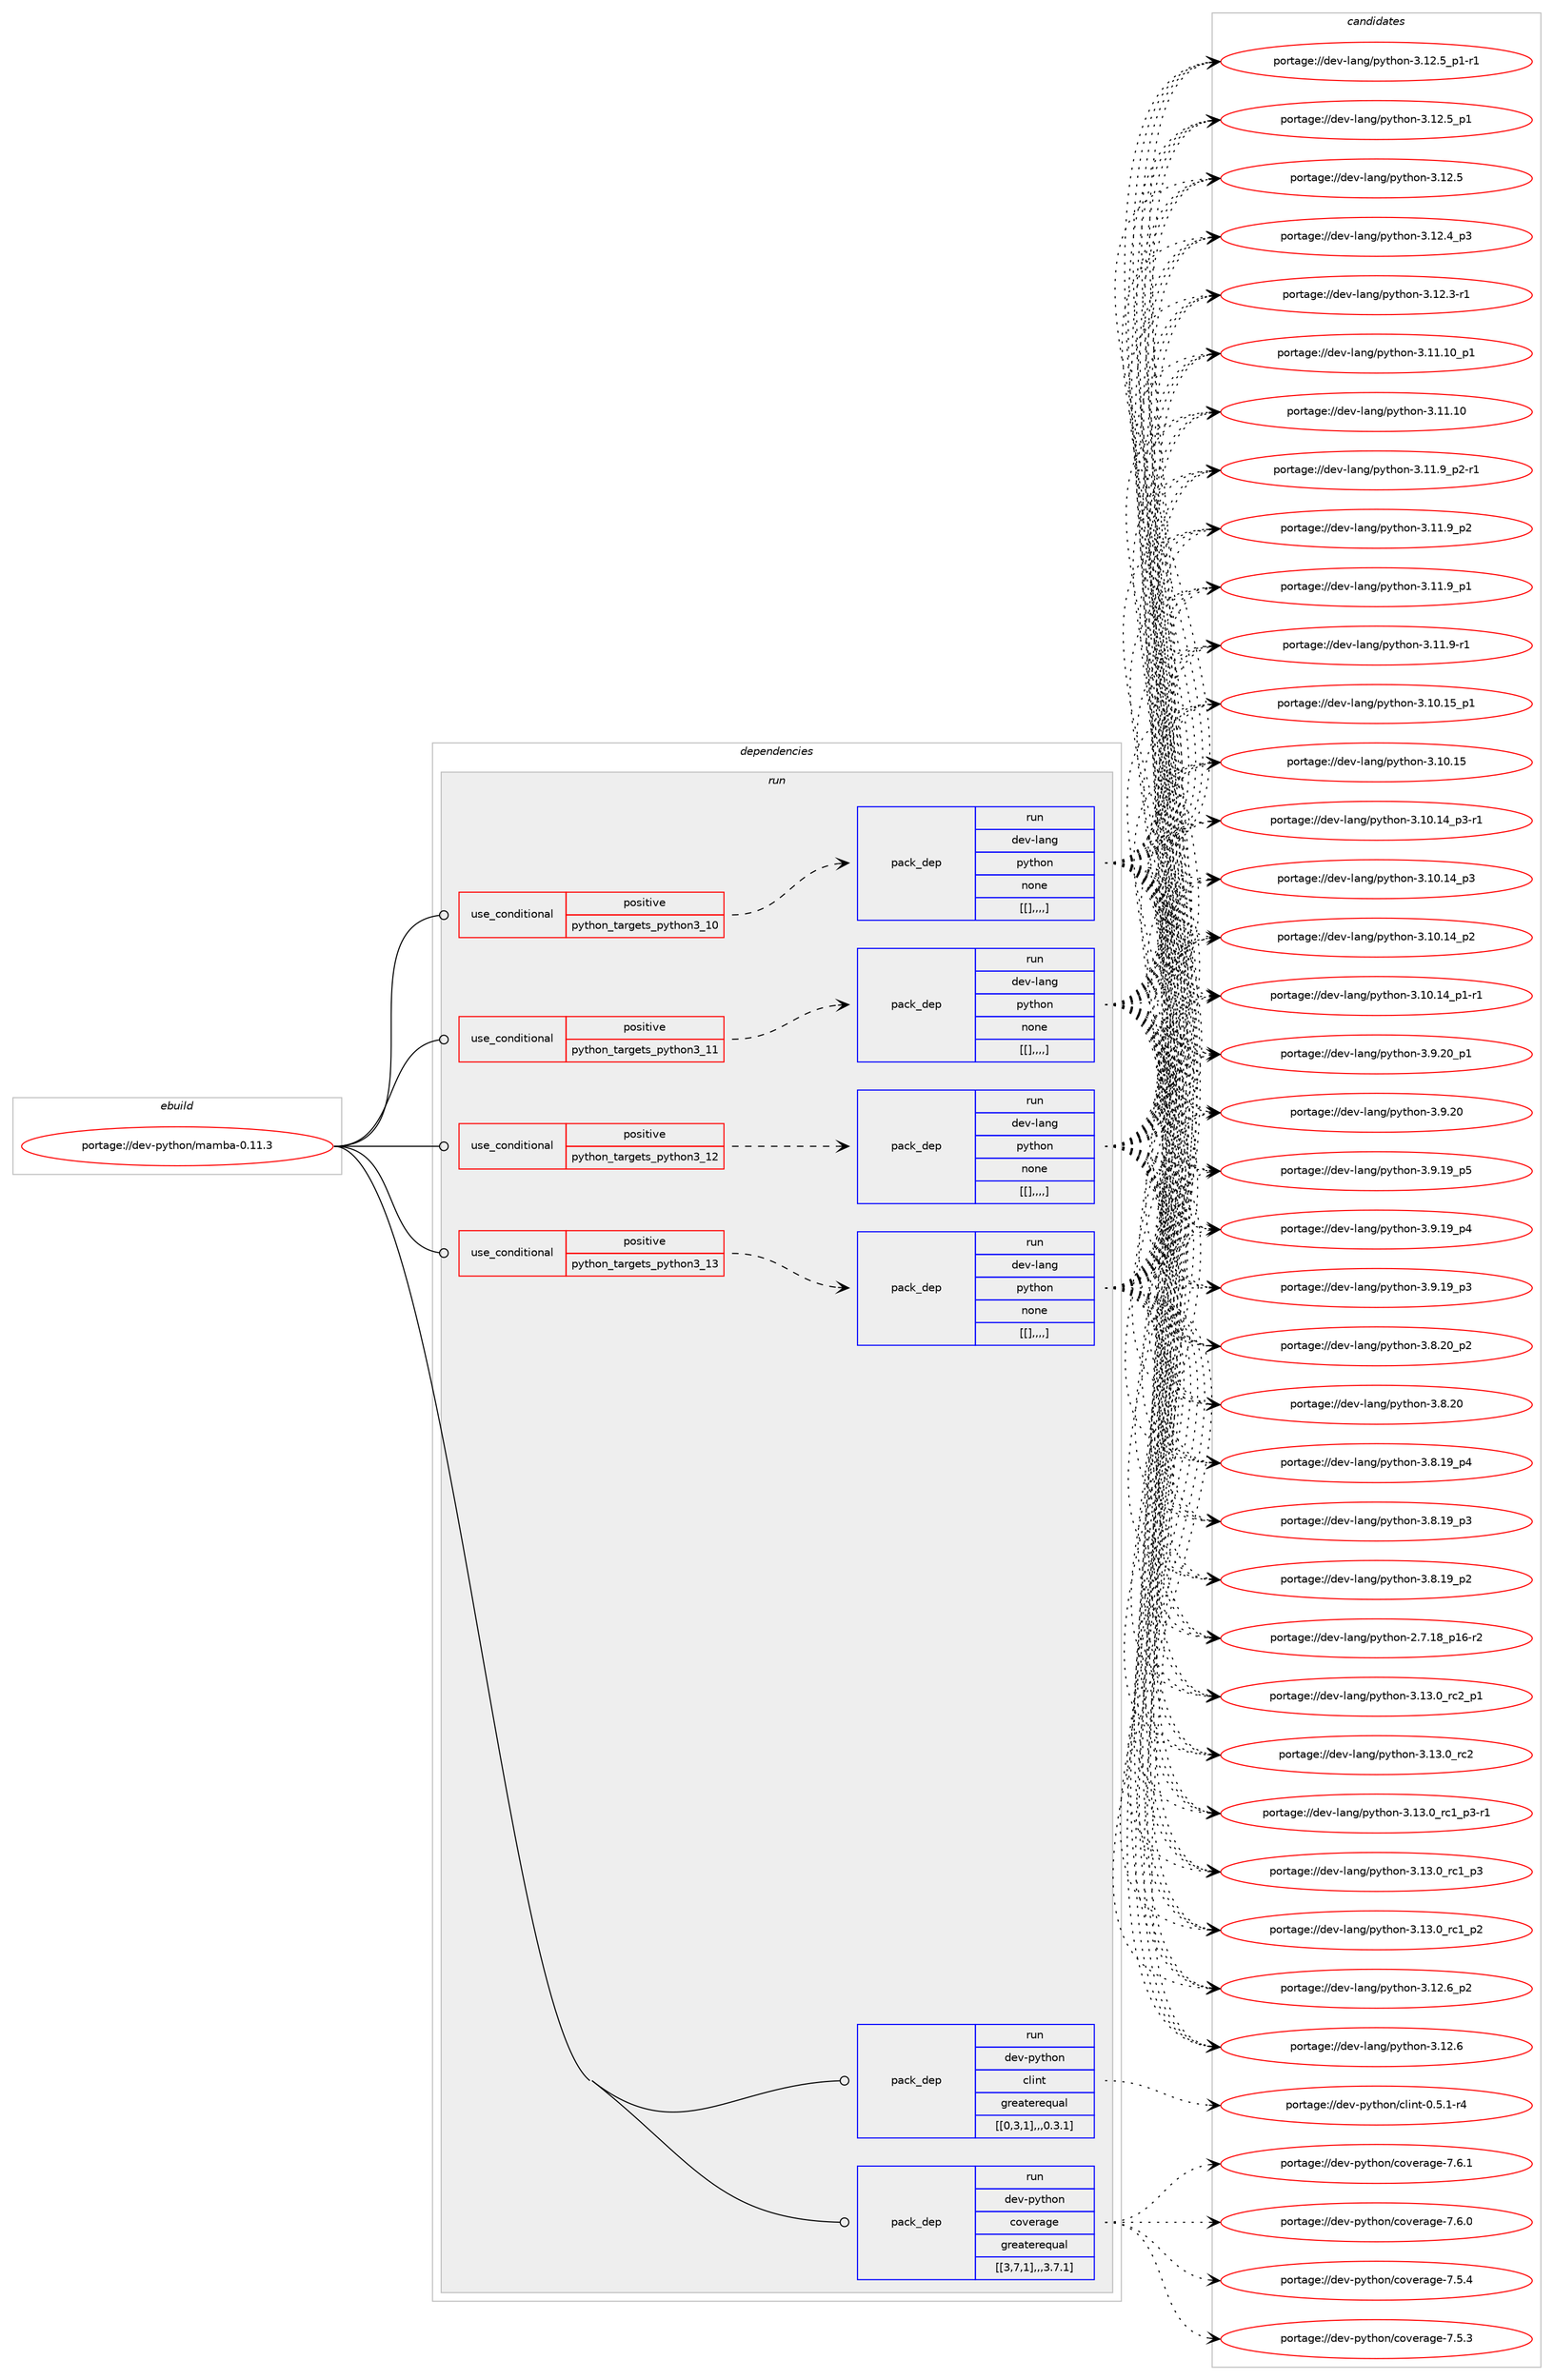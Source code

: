 digraph prolog {

# *************
# Graph options
# *************

newrank=true;
concentrate=true;
compound=true;
graph [rankdir=LR,fontname=Helvetica,fontsize=10,ranksep=1.5];#, ranksep=2.5, nodesep=0.2];
edge  [arrowhead=vee];
node  [fontname=Helvetica,fontsize=10];

# **********
# The ebuild
# **********

subgraph cluster_leftcol {
color=gray;
label=<<i>ebuild</i>>;
id [label="portage://dev-python/mamba-0.11.3", color=red, width=4, href="../dev-python/mamba-0.11.3.svg"];
}

# ****************
# The dependencies
# ****************

subgraph cluster_midcol {
color=gray;
label=<<i>dependencies</i>>;
subgraph cluster_compile {
fillcolor="#eeeeee";
style=filled;
label=<<i>compile</i>>;
}
subgraph cluster_compileandrun {
fillcolor="#eeeeee";
style=filled;
label=<<i>compile and run</i>>;
}
subgraph cluster_run {
fillcolor="#eeeeee";
style=filled;
label=<<i>run</i>>;
subgraph cond35757 {
dependency152499 [label=<<TABLE BORDER="0" CELLBORDER="1" CELLSPACING="0" CELLPADDING="4"><TR><TD ROWSPAN="3" CELLPADDING="10">use_conditional</TD></TR><TR><TD>positive</TD></TR><TR><TD>python_targets_python3_10</TD></TR></TABLE>>, shape=none, color=red];
subgraph pack115528 {
dependency152500 [label=<<TABLE BORDER="0" CELLBORDER="1" CELLSPACING="0" CELLPADDING="4" WIDTH="220"><TR><TD ROWSPAN="6" CELLPADDING="30">pack_dep</TD></TR><TR><TD WIDTH="110">run</TD></TR><TR><TD>dev-lang</TD></TR><TR><TD>python</TD></TR><TR><TD>none</TD></TR><TR><TD>[[],,,,]</TD></TR></TABLE>>, shape=none, color=blue];
}
dependency152499:e -> dependency152500:w [weight=20,style="dashed",arrowhead="vee"];
}
id:e -> dependency152499:w [weight=20,style="solid",arrowhead="odot"];
subgraph cond35758 {
dependency152501 [label=<<TABLE BORDER="0" CELLBORDER="1" CELLSPACING="0" CELLPADDING="4"><TR><TD ROWSPAN="3" CELLPADDING="10">use_conditional</TD></TR><TR><TD>positive</TD></TR><TR><TD>python_targets_python3_11</TD></TR></TABLE>>, shape=none, color=red];
subgraph pack115529 {
dependency152502 [label=<<TABLE BORDER="0" CELLBORDER="1" CELLSPACING="0" CELLPADDING="4" WIDTH="220"><TR><TD ROWSPAN="6" CELLPADDING="30">pack_dep</TD></TR><TR><TD WIDTH="110">run</TD></TR><TR><TD>dev-lang</TD></TR><TR><TD>python</TD></TR><TR><TD>none</TD></TR><TR><TD>[[],,,,]</TD></TR></TABLE>>, shape=none, color=blue];
}
dependency152501:e -> dependency152502:w [weight=20,style="dashed",arrowhead="vee"];
}
id:e -> dependency152501:w [weight=20,style="solid",arrowhead="odot"];
subgraph cond35759 {
dependency152503 [label=<<TABLE BORDER="0" CELLBORDER="1" CELLSPACING="0" CELLPADDING="4"><TR><TD ROWSPAN="3" CELLPADDING="10">use_conditional</TD></TR><TR><TD>positive</TD></TR><TR><TD>python_targets_python3_12</TD></TR></TABLE>>, shape=none, color=red];
subgraph pack115530 {
dependency152504 [label=<<TABLE BORDER="0" CELLBORDER="1" CELLSPACING="0" CELLPADDING="4" WIDTH="220"><TR><TD ROWSPAN="6" CELLPADDING="30">pack_dep</TD></TR><TR><TD WIDTH="110">run</TD></TR><TR><TD>dev-lang</TD></TR><TR><TD>python</TD></TR><TR><TD>none</TD></TR><TR><TD>[[],,,,]</TD></TR></TABLE>>, shape=none, color=blue];
}
dependency152503:e -> dependency152504:w [weight=20,style="dashed",arrowhead="vee"];
}
id:e -> dependency152503:w [weight=20,style="solid",arrowhead="odot"];
subgraph cond35760 {
dependency152505 [label=<<TABLE BORDER="0" CELLBORDER="1" CELLSPACING="0" CELLPADDING="4"><TR><TD ROWSPAN="3" CELLPADDING="10">use_conditional</TD></TR><TR><TD>positive</TD></TR><TR><TD>python_targets_python3_13</TD></TR></TABLE>>, shape=none, color=red];
subgraph pack115531 {
dependency152506 [label=<<TABLE BORDER="0" CELLBORDER="1" CELLSPACING="0" CELLPADDING="4" WIDTH="220"><TR><TD ROWSPAN="6" CELLPADDING="30">pack_dep</TD></TR><TR><TD WIDTH="110">run</TD></TR><TR><TD>dev-lang</TD></TR><TR><TD>python</TD></TR><TR><TD>none</TD></TR><TR><TD>[[],,,,]</TD></TR></TABLE>>, shape=none, color=blue];
}
dependency152505:e -> dependency152506:w [weight=20,style="dashed",arrowhead="vee"];
}
id:e -> dependency152505:w [weight=20,style="solid",arrowhead="odot"];
subgraph pack115532 {
dependency152507 [label=<<TABLE BORDER="0" CELLBORDER="1" CELLSPACING="0" CELLPADDING="4" WIDTH="220"><TR><TD ROWSPAN="6" CELLPADDING="30">pack_dep</TD></TR><TR><TD WIDTH="110">run</TD></TR><TR><TD>dev-python</TD></TR><TR><TD>clint</TD></TR><TR><TD>greaterequal</TD></TR><TR><TD>[[0,3,1],,,0.3.1]</TD></TR></TABLE>>, shape=none, color=blue];
}
id:e -> dependency152507:w [weight=20,style="solid",arrowhead="odot"];
subgraph pack115533 {
dependency152508 [label=<<TABLE BORDER="0" CELLBORDER="1" CELLSPACING="0" CELLPADDING="4" WIDTH="220"><TR><TD ROWSPAN="6" CELLPADDING="30">pack_dep</TD></TR><TR><TD WIDTH="110">run</TD></TR><TR><TD>dev-python</TD></TR><TR><TD>coverage</TD></TR><TR><TD>greaterequal</TD></TR><TR><TD>[[3,7,1],,,3.7.1]</TD></TR></TABLE>>, shape=none, color=blue];
}
id:e -> dependency152508:w [weight=20,style="solid",arrowhead="odot"];
}
}

# **************
# The candidates
# **************

subgraph cluster_choices {
rank=same;
color=gray;
label=<<i>candidates</i>>;

subgraph choice115528 {
color=black;
nodesep=1;
choice100101118451089711010347112121116104111110455146495146489511499509511249 [label="portage://dev-lang/python-3.13.0_rc2_p1", color=red, width=4,href="../dev-lang/python-3.13.0_rc2_p1.svg"];
choice10010111845108971101034711212111610411111045514649514648951149950 [label="portage://dev-lang/python-3.13.0_rc2", color=red, width=4,href="../dev-lang/python-3.13.0_rc2.svg"];
choice1001011184510897110103471121211161041111104551464951464895114994995112514511449 [label="portage://dev-lang/python-3.13.0_rc1_p3-r1", color=red, width=4,href="../dev-lang/python-3.13.0_rc1_p3-r1.svg"];
choice100101118451089711010347112121116104111110455146495146489511499499511251 [label="portage://dev-lang/python-3.13.0_rc1_p3", color=red, width=4,href="../dev-lang/python-3.13.0_rc1_p3.svg"];
choice100101118451089711010347112121116104111110455146495146489511499499511250 [label="portage://dev-lang/python-3.13.0_rc1_p2", color=red, width=4,href="../dev-lang/python-3.13.0_rc1_p2.svg"];
choice100101118451089711010347112121116104111110455146495046549511250 [label="portage://dev-lang/python-3.12.6_p2", color=red, width=4,href="../dev-lang/python-3.12.6_p2.svg"];
choice10010111845108971101034711212111610411111045514649504654 [label="portage://dev-lang/python-3.12.6", color=red, width=4,href="../dev-lang/python-3.12.6.svg"];
choice1001011184510897110103471121211161041111104551464950465395112494511449 [label="portage://dev-lang/python-3.12.5_p1-r1", color=red, width=4,href="../dev-lang/python-3.12.5_p1-r1.svg"];
choice100101118451089711010347112121116104111110455146495046539511249 [label="portage://dev-lang/python-3.12.5_p1", color=red, width=4,href="../dev-lang/python-3.12.5_p1.svg"];
choice10010111845108971101034711212111610411111045514649504653 [label="portage://dev-lang/python-3.12.5", color=red, width=4,href="../dev-lang/python-3.12.5.svg"];
choice100101118451089711010347112121116104111110455146495046529511251 [label="portage://dev-lang/python-3.12.4_p3", color=red, width=4,href="../dev-lang/python-3.12.4_p3.svg"];
choice100101118451089711010347112121116104111110455146495046514511449 [label="portage://dev-lang/python-3.12.3-r1", color=red, width=4,href="../dev-lang/python-3.12.3-r1.svg"];
choice10010111845108971101034711212111610411111045514649494649489511249 [label="portage://dev-lang/python-3.11.10_p1", color=red, width=4,href="../dev-lang/python-3.11.10_p1.svg"];
choice1001011184510897110103471121211161041111104551464949464948 [label="portage://dev-lang/python-3.11.10", color=red, width=4,href="../dev-lang/python-3.11.10.svg"];
choice1001011184510897110103471121211161041111104551464949465795112504511449 [label="portage://dev-lang/python-3.11.9_p2-r1", color=red, width=4,href="../dev-lang/python-3.11.9_p2-r1.svg"];
choice100101118451089711010347112121116104111110455146494946579511250 [label="portage://dev-lang/python-3.11.9_p2", color=red, width=4,href="../dev-lang/python-3.11.9_p2.svg"];
choice100101118451089711010347112121116104111110455146494946579511249 [label="portage://dev-lang/python-3.11.9_p1", color=red, width=4,href="../dev-lang/python-3.11.9_p1.svg"];
choice100101118451089711010347112121116104111110455146494946574511449 [label="portage://dev-lang/python-3.11.9-r1", color=red, width=4,href="../dev-lang/python-3.11.9-r1.svg"];
choice10010111845108971101034711212111610411111045514649484649539511249 [label="portage://dev-lang/python-3.10.15_p1", color=red, width=4,href="../dev-lang/python-3.10.15_p1.svg"];
choice1001011184510897110103471121211161041111104551464948464953 [label="portage://dev-lang/python-3.10.15", color=red, width=4,href="../dev-lang/python-3.10.15.svg"];
choice100101118451089711010347112121116104111110455146494846495295112514511449 [label="portage://dev-lang/python-3.10.14_p3-r1", color=red, width=4,href="../dev-lang/python-3.10.14_p3-r1.svg"];
choice10010111845108971101034711212111610411111045514649484649529511251 [label="portage://dev-lang/python-3.10.14_p3", color=red, width=4,href="../dev-lang/python-3.10.14_p3.svg"];
choice10010111845108971101034711212111610411111045514649484649529511250 [label="portage://dev-lang/python-3.10.14_p2", color=red, width=4,href="../dev-lang/python-3.10.14_p2.svg"];
choice100101118451089711010347112121116104111110455146494846495295112494511449 [label="portage://dev-lang/python-3.10.14_p1-r1", color=red, width=4,href="../dev-lang/python-3.10.14_p1-r1.svg"];
choice100101118451089711010347112121116104111110455146574650489511249 [label="portage://dev-lang/python-3.9.20_p1", color=red, width=4,href="../dev-lang/python-3.9.20_p1.svg"];
choice10010111845108971101034711212111610411111045514657465048 [label="portage://dev-lang/python-3.9.20", color=red, width=4,href="../dev-lang/python-3.9.20.svg"];
choice100101118451089711010347112121116104111110455146574649579511253 [label="portage://dev-lang/python-3.9.19_p5", color=red, width=4,href="../dev-lang/python-3.9.19_p5.svg"];
choice100101118451089711010347112121116104111110455146574649579511252 [label="portage://dev-lang/python-3.9.19_p4", color=red, width=4,href="../dev-lang/python-3.9.19_p4.svg"];
choice100101118451089711010347112121116104111110455146574649579511251 [label="portage://dev-lang/python-3.9.19_p3", color=red, width=4,href="../dev-lang/python-3.9.19_p3.svg"];
choice100101118451089711010347112121116104111110455146564650489511250 [label="portage://dev-lang/python-3.8.20_p2", color=red, width=4,href="../dev-lang/python-3.8.20_p2.svg"];
choice10010111845108971101034711212111610411111045514656465048 [label="portage://dev-lang/python-3.8.20", color=red, width=4,href="../dev-lang/python-3.8.20.svg"];
choice100101118451089711010347112121116104111110455146564649579511252 [label="portage://dev-lang/python-3.8.19_p4", color=red, width=4,href="../dev-lang/python-3.8.19_p4.svg"];
choice100101118451089711010347112121116104111110455146564649579511251 [label="portage://dev-lang/python-3.8.19_p3", color=red, width=4,href="../dev-lang/python-3.8.19_p3.svg"];
choice100101118451089711010347112121116104111110455146564649579511250 [label="portage://dev-lang/python-3.8.19_p2", color=red, width=4,href="../dev-lang/python-3.8.19_p2.svg"];
choice100101118451089711010347112121116104111110455046554649569511249544511450 [label="portage://dev-lang/python-2.7.18_p16-r2", color=red, width=4,href="../dev-lang/python-2.7.18_p16-r2.svg"];
dependency152500:e -> choice100101118451089711010347112121116104111110455146495146489511499509511249:w [style=dotted,weight="100"];
dependency152500:e -> choice10010111845108971101034711212111610411111045514649514648951149950:w [style=dotted,weight="100"];
dependency152500:e -> choice1001011184510897110103471121211161041111104551464951464895114994995112514511449:w [style=dotted,weight="100"];
dependency152500:e -> choice100101118451089711010347112121116104111110455146495146489511499499511251:w [style=dotted,weight="100"];
dependency152500:e -> choice100101118451089711010347112121116104111110455146495146489511499499511250:w [style=dotted,weight="100"];
dependency152500:e -> choice100101118451089711010347112121116104111110455146495046549511250:w [style=dotted,weight="100"];
dependency152500:e -> choice10010111845108971101034711212111610411111045514649504654:w [style=dotted,weight="100"];
dependency152500:e -> choice1001011184510897110103471121211161041111104551464950465395112494511449:w [style=dotted,weight="100"];
dependency152500:e -> choice100101118451089711010347112121116104111110455146495046539511249:w [style=dotted,weight="100"];
dependency152500:e -> choice10010111845108971101034711212111610411111045514649504653:w [style=dotted,weight="100"];
dependency152500:e -> choice100101118451089711010347112121116104111110455146495046529511251:w [style=dotted,weight="100"];
dependency152500:e -> choice100101118451089711010347112121116104111110455146495046514511449:w [style=dotted,weight="100"];
dependency152500:e -> choice10010111845108971101034711212111610411111045514649494649489511249:w [style=dotted,weight="100"];
dependency152500:e -> choice1001011184510897110103471121211161041111104551464949464948:w [style=dotted,weight="100"];
dependency152500:e -> choice1001011184510897110103471121211161041111104551464949465795112504511449:w [style=dotted,weight="100"];
dependency152500:e -> choice100101118451089711010347112121116104111110455146494946579511250:w [style=dotted,weight="100"];
dependency152500:e -> choice100101118451089711010347112121116104111110455146494946579511249:w [style=dotted,weight="100"];
dependency152500:e -> choice100101118451089711010347112121116104111110455146494946574511449:w [style=dotted,weight="100"];
dependency152500:e -> choice10010111845108971101034711212111610411111045514649484649539511249:w [style=dotted,weight="100"];
dependency152500:e -> choice1001011184510897110103471121211161041111104551464948464953:w [style=dotted,weight="100"];
dependency152500:e -> choice100101118451089711010347112121116104111110455146494846495295112514511449:w [style=dotted,weight="100"];
dependency152500:e -> choice10010111845108971101034711212111610411111045514649484649529511251:w [style=dotted,weight="100"];
dependency152500:e -> choice10010111845108971101034711212111610411111045514649484649529511250:w [style=dotted,weight="100"];
dependency152500:e -> choice100101118451089711010347112121116104111110455146494846495295112494511449:w [style=dotted,weight="100"];
dependency152500:e -> choice100101118451089711010347112121116104111110455146574650489511249:w [style=dotted,weight="100"];
dependency152500:e -> choice10010111845108971101034711212111610411111045514657465048:w [style=dotted,weight="100"];
dependency152500:e -> choice100101118451089711010347112121116104111110455146574649579511253:w [style=dotted,weight="100"];
dependency152500:e -> choice100101118451089711010347112121116104111110455146574649579511252:w [style=dotted,weight="100"];
dependency152500:e -> choice100101118451089711010347112121116104111110455146574649579511251:w [style=dotted,weight="100"];
dependency152500:e -> choice100101118451089711010347112121116104111110455146564650489511250:w [style=dotted,weight="100"];
dependency152500:e -> choice10010111845108971101034711212111610411111045514656465048:w [style=dotted,weight="100"];
dependency152500:e -> choice100101118451089711010347112121116104111110455146564649579511252:w [style=dotted,weight="100"];
dependency152500:e -> choice100101118451089711010347112121116104111110455146564649579511251:w [style=dotted,weight="100"];
dependency152500:e -> choice100101118451089711010347112121116104111110455146564649579511250:w [style=dotted,weight="100"];
dependency152500:e -> choice100101118451089711010347112121116104111110455046554649569511249544511450:w [style=dotted,weight="100"];
}
subgraph choice115529 {
color=black;
nodesep=1;
choice100101118451089711010347112121116104111110455146495146489511499509511249 [label="portage://dev-lang/python-3.13.0_rc2_p1", color=red, width=4,href="../dev-lang/python-3.13.0_rc2_p1.svg"];
choice10010111845108971101034711212111610411111045514649514648951149950 [label="portage://dev-lang/python-3.13.0_rc2", color=red, width=4,href="../dev-lang/python-3.13.0_rc2.svg"];
choice1001011184510897110103471121211161041111104551464951464895114994995112514511449 [label="portage://dev-lang/python-3.13.0_rc1_p3-r1", color=red, width=4,href="../dev-lang/python-3.13.0_rc1_p3-r1.svg"];
choice100101118451089711010347112121116104111110455146495146489511499499511251 [label="portage://dev-lang/python-3.13.0_rc1_p3", color=red, width=4,href="../dev-lang/python-3.13.0_rc1_p3.svg"];
choice100101118451089711010347112121116104111110455146495146489511499499511250 [label="portage://dev-lang/python-3.13.0_rc1_p2", color=red, width=4,href="../dev-lang/python-3.13.0_rc1_p2.svg"];
choice100101118451089711010347112121116104111110455146495046549511250 [label="portage://dev-lang/python-3.12.6_p2", color=red, width=4,href="../dev-lang/python-3.12.6_p2.svg"];
choice10010111845108971101034711212111610411111045514649504654 [label="portage://dev-lang/python-3.12.6", color=red, width=4,href="../dev-lang/python-3.12.6.svg"];
choice1001011184510897110103471121211161041111104551464950465395112494511449 [label="portage://dev-lang/python-3.12.5_p1-r1", color=red, width=4,href="../dev-lang/python-3.12.5_p1-r1.svg"];
choice100101118451089711010347112121116104111110455146495046539511249 [label="portage://dev-lang/python-3.12.5_p1", color=red, width=4,href="../dev-lang/python-3.12.5_p1.svg"];
choice10010111845108971101034711212111610411111045514649504653 [label="portage://dev-lang/python-3.12.5", color=red, width=4,href="../dev-lang/python-3.12.5.svg"];
choice100101118451089711010347112121116104111110455146495046529511251 [label="portage://dev-lang/python-3.12.4_p3", color=red, width=4,href="../dev-lang/python-3.12.4_p3.svg"];
choice100101118451089711010347112121116104111110455146495046514511449 [label="portage://dev-lang/python-3.12.3-r1", color=red, width=4,href="../dev-lang/python-3.12.3-r1.svg"];
choice10010111845108971101034711212111610411111045514649494649489511249 [label="portage://dev-lang/python-3.11.10_p1", color=red, width=4,href="../dev-lang/python-3.11.10_p1.svg"];
choice1001011184510897110103471121211161041111104551464949464948 [label="portage://dev-lang/python-3.11.10", color=red, width=4,href="../dev-lang/python-3.11.10.svg"];
choice1001011184510897110103471121211161041111104551464949465795112504511449 [label="portage://dev-lang/python-3.11.9_p2-r1", color=red, width=4,href="../dev-lang/python-3.11.9_p2-r1.svg"];
choice100101118451089711010347112121116104111110455146494946579511250 [label="portage://dev-lang/python-3.11.9_p2", color=red, width=4,href="../dev-lang/python-3.11.9_p2.svg"];
choice100101118451089711010347112121116104111110455146494946579511249 [label="portage://dev-lang/python-3.11.9_p1", color=red, width=4,href="../dev-lang/python-3.11.9_p1.svg"];
choice100101118451089711010347112121116104111110455146494946574511449 [label="portage://dev-lang/python-3.11.9-r1", color=red, width=4,href="../dev-lang/python-3.11.9-r1.svg"];
choice10010111845108971101034711212111610411111045514649484649539511249 [label="portage://dev-lang/python-3.10.15_p1", color=red, width=4,href="../dev-lang/python-3.10.15_p1.svg"];
choice1001011184510897110103471121211161041111104551464948464953 [label="portage://dev-lang/python-3.10.15", color=red, width=4,href="../dev-lang/python-3.10.15.svg"];
choice100101118451089711010347112121116104111110455146494846495295112514511449 [label="portage://dev-lang/python-3.10.14_p3-r1", color=red, width=4,href="../dev-lang/python-3.10.14_p3-r1.svg"];
choice10010111845108971101034711212111610411111045514649484649529511251 [label="portage://dev-lang/python-3.10.14_p3", color=red, width=4,href="../dev-lang/python-3.10.14_p3.svg"];
choice10010111845108971101034711212111610411111045514649484649529511250 [label="portage://dev-lang/python-3.10.14_p2", color=red, width=4,href="../dev-lang/python-3.10.14_p2.svg"];
choice100101118451089711010347112121116104111110455146494846495295112494511449 [label="portage://dev-lang/python-3.10.14_p1-r1", color=red, width=4,href="../dev-lang/python-3.10.14_p1-r1.svg"];
choice100101118451089711010347112121116104111110455146574650489511249 [label="portage://dev-lang/python-3.9.20_p1", color=red, width=4,href="../dev-lang/python-3.9.20_p1.svg"];
choice10010111845108971101034711212111610411111045514657465048 [label="portage://dev-lang/python-3.9.20", color=red, width=4,href="../dev-lang/python-3.9.20.svg"];
choice100101118451089711010347112121116104111110455146574649579511253 [label="portage://dev-lang/python-3.9.19_p5", color=red, width=4,href="../dev-lang/python-3.9.19_p5.svg"];
choice100101118451089711010347112121116104111110455146574649579511252 [label="portage://dev-lang/python-3.9.19_p4", color=red, width=4,href="../dev-lang/python-3.9.19_p4.svg"];
choice100101118451089711010347112121116104111110455146574649579511251 [label="portage://dev-lang/python-3.9.19_p3", color=red, width=4,href="../dev-lang/python-3.9.19_p3.svg"];
choice100101118451089711010347112121116104111110455146564650489511250 [label="portage://dev-lang/python-3.8.20_p2", color=red, width=4,href="../dev-lang/python-3.8.20_p2.svg"];
choice10010111845108971101034711212111610411111045514656465048 [label="portage://dev-lang/python-3.8.20", color=red, width=4,href="../dev-lang/python-3.8.20.svg"];
choice100101118451089711010347112121116104111110455146564649579511252 [label="portage://dev-lang/python-3.8.19_p4", color=red, width=4,href="../dev-lang/python-3.8.19_p4.svg"];
choice100101118451089711010347112121116104111110455146564649579511251 [label="portage://dev-lang/python-3.8.19_p3", color=red, width=4,href="../dev-lang/python-3.8.19_p3.svg"];
choice100101118451089711010347112121116104111110455146564649579511250 [label="portage://dev-lang/python-3.8.19_p2", color=red, width=4,href="../dev-lang/python-3.8.19_p2.svg"];
choice100101118451089711010347112121116104111110455046554649569511249544511450 [label="portage://dev-lang/python-2.7.18_p16-r2", color=red, width=4,href="../dev-lang/python-2.7.18_p16-r2.svg"];
dependency152502:e -> choice100101118451089711010347112121116104111110455146495146489511499509511249:w [style=dotted,weight="100"];
dependency152502:e -> choice10010111845108971101034711212111610411111045514649514648951149950:w [style=dotted,weight="100"];
dependency152502:e -> choice1001011184510897110103471121211161041111104551464951464895114994995112514511449:w [style=dotted,weight="100"];
dependency152502:e -> choice100101118451089711010347112121116104111110455146495146489511499499511251:w [style=dotted,weight="100"];
dependency152502:e -> choice100101118451089711010347112121116104111110455146495146489511499499511250:w [style=dotted,weight="100"];
dependency152502:e -> choice100101118451089711010347112121116104111110455146495046549511250:w [style=dotted,weight="100"];
dependency152502:e -> choice10010111845108971101034711212111610411111045514649504654:w [style=dotted,weight="100"];
dependency152502:e -> choice1001011184510897110103471121211161041111104551464950465395112494511449:w [style=dotted,weight="100"];
dependency152502:e -> choice100101118451089711010347112121116104111110455146495046539511249:w [style=dotted,weight="100"];
dependency152502:e -> choice10010111845108971101034711212111610411111045514649504653:w [style=dotted,weight="100"];
dependency152502:e -> choice100101118451089711010347112121116104111110455146495046529511251:w [style=dotted,weight="100"];
dependency152502:e -> choice100101118451089711010347112121116104111110455146495046514511449:w [style=dotted,weight="100"];
dependency152502:e -> choice10010111845108971101034711212111610411111045514649494649489511249:w [style=dotted,weight="100"];
dependency152502:e -> choice1001011184510897110103471121211161041111104551464949464948:w [style=dotted,weight="100"];
dependency152502:e -> choice1001011184510897110103471121211161041111104551464949465795112504511449:w [style=dotted,weight="100"];
dependency152502:e -> choice100101118451089711010347112121116104111110455146494946579511250:w [style=dotted,weight="100"];
dependency152502:e -> choice100101118451089711010347112121116104111110455146494946579511249:w [style=dotted,weight="100"];
dependency152502:e -> choice100101118451089711010347112121116104111110455146494946574511449:w [style=dotted,weight="100"];
dependency152502:e -> choice10010111845108971101034711212111610411111045514649484649539511249:w [style=dotted,weight="100"];
dependency152502:e -> choice1001011184510897110103471121211161041111104551464948464953:w [style=dotted,weight="100"];
dependency152502:e -> choice100101118451089711010347112121116104111110455146494846495295112514511449:w [style=dotted,weight="100"];
dependency152502:e -> choice10010111845108971101034711212111610411111045514649484649529511251:w [style=dotted,weight="100"];
dependency152502:e -> choice10010111845108971101034711212111610411111045514649484649529511250:w [style=dotted,weight="100"];
dependency152502:e -> choice100101118451089711010347112121116104111110455146494846495295112494511449:w [style=dotted,weight="100"];
dependency152502:e -> choice100101118451089711010347112121116104111110455146574650489511249:w [style=dotted,weight="100"];
dependency152502:e -> choice10010111845108971101034711212111610411111045514657465048:w [style=dotted,weight="100"];
dependency152502:e -> choice100101118451089711010347112121116104111110455146574649579511253:w [style=dotted,weight="100"];
dependency152502:e -> choice100101118451089711010347112121116104111110455146574649579511252:w [style=dotted,weight="100"];
dependency152502:e -> choice100101118451089711010347112121116104111110455146574649579511251:w [style=dotted,weight="100"];
dependency152502:e -> choice100101118451089711010347112121116104111110455146564650489511250:w [style=dotted,weight="100"];
dependency152502:e -> choice10010111845108971101034711212111610411111045514656465048:w [style=dotted,weight="100"];
dependency152502:e -> choice100101118451089711010347112121116104111110455146564649579511252:w [style=dotted,weight="100"];
dependency152502:e -> choice100101118451089711010347112121116104111110455146564649579511251:w [style=dotted,weight="100"];
dependency152502:e -> choice100101118451089711010347112121116104111110455146564649579511250:w [style=dotted,weight="100"];
dependency152502:e -> choice100101118451089711010347112121116104111110455046554649569511249544511450:w [style=dotted,weight="100"];
}
subgraph choice115530 {
color=black;
nodesep=1;
choice100101118451089711010347112121116104111110455146495146489511499509511249 [label="portage://dev-lang/python-3.13.0_rc2_p1", color=red, width=4,href="../dev-lang/python-3.13.0_rc2_p1.svg"];
choice10010111845108971101034711212111610411111045514649514648951149950 [label="portage://dev-lang/python-3.13.0_rc2", color=red, width=4,href="../dev-lang/python-3.13.0_rc2.svg"];
choice1001011184510897110103471121211161041111104551464951464895114994995112514511449 [label="portage://dev-lang/python-3.13.0_rc1_p3-r1", color=red, width=4,href="../dev-lang/python-3.13.0_rc1_p3-r1.svg"];
choice100101118451089711010347112121116104111110455146495146489511499499511251 [label="portage://dev-lang/python-3.13.0_rc1_p3", color=red, width=4,href="../dev-lang/python-3.13.0_rc1_p3.svg"];
choice100101118451089711010347112121116104111110455146495146489511499499511250 [label="portage://dev-lang/python-3.13.0_rc1_p2", color=red, width=4,href="../dev-lang/python-3.13.0_rc1_p2.svg"];
choice100101118451089711010347112121116104111110455146495046549511250 [label="portage://dev-lang/python-3.12.6_p2", color=red, width=4,href="../dev-lang/python-3.12.6_p2.svg"];
choice10010111845108971101034711212111610411111045514649504654 [label="portage://dev-lang/python-3.12.6", color=red, width=4,href="../dev-lang/python-3.12.6.svg"];
choice1001011184510897110103471121211161041111104551464950465395112494511449 [label="portage://dev-lang/python-3.12.5_p1-r1", color=red, width=4,href="../dev-lang/python-3.12.5_p1-r1.svg"];
choice100101118451089711010347112121116104111110455146495046539511249 [label="portage://dev-lang/python-3.12.5_p1", color=red, width=4,href="../dev-lang/python-3.12.5_p1.svg"];
choice10010111845108971101034711212111610411111045514649504653 [label="portage://dev-lang/python-3.12.5", color=red, width=4,href="../dev-lang/python-3.12.5.svg"];
choice100101118451089711010347112121116104111110455146495046529511251 [label="portage://dev-lang/python-3.12.4_p3", color=red, width=4,href="../dev-lang/python-3.12.4_p3.svg"];
choice100101118451089711010347112121116104111110455146495046514511449 [label="portage://dev-lang/python-3.12.3-r1", color=red, width=4,href="../dev-lang/python-3.12.3-r1.svg"];
choice10010111845108971101034711212111610411111045514649494649489511249 [label="portage://dev-lang/python-3.11.10_p1", color=red, width=4,href="../dev-lang/python-3.11.10_p1.svg"];
choice1001011184510897110103471121211161041111104551464949464948 [label="portage://dev-lang/python-3.11.10", color=red, width=4,href="../dev-lang/python-3.11.10.svg"];
choice1001011184510897110103471121211161041111104551464949465795112504511449 [label="portage://dev-lang/python-3.11.9_p2-r1", color=red, width=4,href="../dev-lang/python-3.11.9_p2-r1.svg"];
choice100101118451089711010347112121116104111110455146494946579511250 [label="portage://dev-lang/python-3.11.9_p2", color=red, width=4,href="../dev-lang/python-3.11.9_p2.svg"];
choice100101118451089711010347112121116104111110455146494946579511249 [label="portage://dev-lang/python-3.11.9_p1", color=red, width=4,href="../dev-lang/python-3.11.9_p1.svg"];
choice100101118451089711010347112121116104111110455146494946574511449 [label="portage://dev-lang/python-3.11.9-r1", color=red, width=4,href="../dev-lang/python-3.11.9-r1.svg"];
choice10010111845108971101034711212111610411111045514649484649539511249 [label="portage://dev-lang/python-3.10.15_p1", color=red, width=4,href="../dev-lang/python-3.10.15_p1.svg"];
choice1001011184510897110103471121211161041111104551464948464953 [label="portage://dev-lang/python-3.10.15", color=red, width=4,href="../dev-lang/python-3.10.15.svg"];
choice100101118451089711010347112121116104111110455146494846495295112514511449 [label="portage://dev-lang/python-3.10.14_p3-r1", color=red, width=4,href="../dev-lang/python-3.10.14_p3-r1.svg"];
choice10010111845108971101034711212111610411111045514649484649529511251 [label="portage://dev-lang/python-3.10.14_p3", color=red, width=4,href="../dev-lang/python-3.10.14_p3.svg"];
choice10010111845108971101034711212111610411111045514649484649529511250 [label="portage://dev-lang/python-3.10.14_p2", color=red, width=4,href="../dev-lang/python-3.10.14_p2.svg"];
choice100101118451089711010347112121116104111110455146494846495295112494511449 [label="portage://dev-lang/python-3.10.14_p1-r1", color=red, width=4,href="../dev-lang/python-3.10.14_p1-r1.svg"];
choice100101118451089711010347112121116104111110455146574650489511249 [label="portage://dev-lang/python-3.9.20_p1", color=red, width=4,href="../dev-lang/python-3.9.20_p1.svg"];
choice10010111845108971101034711212111610411111045514657465048 [label="portage://dev-lang/python-3.9.20", color=red, width=4,href="../dev-lang/python-3.9.20.svg"];
choice100101118451089711010347112121116104111110455146574649579511253 [label="portage://dev-lang/python-3.9.19_p5", color=red, width=4,href="../dev-lang/python-3.9.19_p5.svg"];
choice100101118451089711010347112121116104111110455146574649579511252 [label="portage://dev-lang/python-3.9.19_p4", color=red, width=4,href="../dev-lang/python-3.9.19_p4.svg"];
choice100101118451089711010347112121116104111110455146574649579511251 [label="portage://dev-lang/python-3.9.19_p3", color=red, width=4,href="../dev-lang/python-3.9.19_p3.svg"];
choice100101118451089711010347112121116104111110455146564650489511250 [label="portage://dev-lang/python-3.8.20_p2", color=red, width=4,href="../dev-lang/python-3.8.20_p2.svg"];
choice10010111845108971101034711212111610411111045514656465048 [label="portage://dev-lang/python-3.8.20", color=red, width=4,href="../dev-lang/python-3.8.20.svg"];
choice100101118451089711010347112121116104111110455146564649579511252 [label="portage://dev-lang/python-3.8.19_p4", color=red, width=4,href="../dev-lang/python-3.8.19_p4.svg"];
choice100101118451089711010347112121116104111110455146564649579511251 [label="portage://dev-lang/python-3.8.19_p3", color=red, width=4,href="../dev-lang/python-3.8.19_p3.svg"];
choice100101118451089711010347112121116104111110455146564649579511250 [label="portage://dev-lang/python-3.8.19_p2", color=red, width=4,href="../dev-lang/python-3.8.19_p2.svg"];
choice100101118451089711010347112121116104111110455046554649569511249544511450 [label="portage://dev-lang/python-2.7.18_p16-r2", color=red, width=4,href="../dev-lang/python-2.7.18_p16-r2.svg"];
dependency152504:e -> choice100101118451089711010347112121116104111110455146495146489511499509511249:w [style=dotted,weight="100"];
dependency152504:e -> choice10010111845108971101034711212111610411111045514649514648951149950:w [style=dotted,weight="100"];
dependency152504:e -> choice1001011184510897110103471121211161041111104551464951464895114994995112514511449:w [style=dotted,weight="100"];
dependency152504:e -> choice100101118451089711010347112121116104111110455146495146489511499499511251:w [style=dotted,weight="100"];
dependency152504:e -> choice100101118451089711010347112121116104111110455146495146489511499499511250:w [style=dotted,weight="100"];
dependency152504:e -> choice100101118451089711010347112121116104111110455146495046549511250:w [style=dotted,weight="100"];
dependency152504:e -> choice10010111845108971101034711212111610411111045514649504654:w [style=dotted,weight="100"];
dependency152504:e -> choice1001011184510897110103471121211161041111104551464950465395112494511449:w [style=dotted,weight="100"];
dependency152504:e -> choice100101118451089711010347112121116104111110455146495046539511249:w [style=dotted,weight="100"];
dependency152504:e -> choice10010111845108971101034711212111610411111045514649504653:w [style=dotted,weight="100"];
dependency152504:e -> choice100101118451089711010347112121116104111110455146495046529511251:w [style=dotted,weight="100"];
dependency152504:e -> choice100101118451089711010347112121116104111110455146495046514511449:w [style=dotted,weight="100"];
dependency152504:e -> choice10010111845108971101034711212111610411111045514649494649489511249:w [style=dotted,weight="100"];
dependency152504:e -> choice1001011184510897110103471121211161041111104551464949464948:w [style=dotted,weight="100"];
dependency152504:e -> choice1001011184510897110103471121211161041111104551464949465795112504511449:w [style=dotted,weight="100"];
dependency152504:e -> choice100101118451089711010347112121116104111110455146494946579511250:w [style=dotted,weight="100"];
dependency152504:e -> choice100101118451089711010347112121116104111110455146494946579511249:w [style=dotted,weight="100"];
dependency152504:e -> choice100101118451089711010347112121116104111110455146494946574511449:w [style=dotted,weight="100"];
dependency152504:e -> choice10010111845108971101034711212111610411111045514649484649539511249:w [style=dotted,weight="100"];
dependency152504:e -> choice1001011184510897110103471121211161041111104551464948464953:w [style=dotted,weight="100"];
dependency152504:e -> choice100101118451089711010347112121116104111110455146494846495295112514511449:w [style=dotted,weight="100"];
dependency152504:e -> choice10010111845108971101034711212111610411111045514649484649529511251:w [style=dotted,weight="100"];
dependency152504:e -> choice10010111845108971101034711212111610411111045514649484649529511250:w [style=dotted,weight="100"];
dependency152504:e -> choice100101118451089711010347112121116104111110455146494846495295112494511449:w [style=dotted,weight="100"];
dependency152504:e -> choice100101118451089711010347112121116104111110455146574650489511249:w [style=dotted,weight="100"];
dependency152504:e -> choice10010111845108971101034711212111610411111045514657465048:w [style=dotted,weight="100"];
dependency152504:e -> choice100101118451089711010347112121116104111110455146574649579511253:w [style=dotted,weight="100"];
dependency152504:e -> choice100101118451089711010347112121116104111110455146574649579511252:w [style=dotted,weight="100"];
dependency152504:e -> choice100101118451089711010347112121116104111110455146574649579511251:w [style=dotted,weight="100"];
dependency152504:e -> choice100101118451089711010347112121116104111110455146564650489511250:w [style=dotted,weight="100"];
dependency152504:e -> choice10010111845108971101034711212111610411111045514656465048:w [style=dotted,weight="100"];
dependency152504:e -> choice100101118451089711010347112121116104111110455146564649579511252:w [style=dotted,weight="100"];
dependency152504:e -> choice100101118451089711010347112121116104111110455146564649579511251:w [style=dotted,weight="100"];
dependency152504:e -> choice100101118451089711010347112121116104111110455146564649579511250:w [style=dotted,weight="100"];
dependency152504:e -> choice100101118451089711010347112121116104111110455046554649569511249544511450:w [style=dotted,weight="100"];
}
subgraph choice115531 {
color=black;
nodesep=1;
choice100101118451089711010347112121116104111110455146495146489511499509511249 [label="portage://dev-lang/python-3.13.0_rc2_p1", color=red, width=4,href="../dev-lang/python-3.13.0_rc2_p1.svg"];
choice10010111845108971101034711212111610411111045514649514648951149950 [label="portage://dev-lang/python-3.13.0_rc2", color=red, width=4,href="../dev-lang/python-3.13.0_rc2.svg"];
choice1001011184510897110103471121211161041111104551464951464895114994995112514511449 [label="portage://dev-lang/python-3.13.0_rc1_p3-r1", color=red, width=4,href="../dev-lang/python-3.13.0_rc1_p3-r1.svg"];
choice100101118451089711010347112121116104111110455146495146489511499499511251 [label="portage://dev-lang/python-3.13.0_rc1_p3", color=red, width=4,href="../dev-lang/python-3.13.0_rc1_p3.svg"];
choice100101118451089711010347112121116104111110455146495146489511499499511250 [label="portage://dev-lang/python-3.13.0_rc1_p2", color=red, width=4,href="../dev-lang/python-3.13.0_rc1_p2.svg"];
choice100101118451089711010347112121116104111110455146495046549511250 [label="portage://dev-lang/python-3.12.6_p2", color=red, width=4,href="../dev-lang/python-3.12.6_p2.svg"];
choice10010111845108971101034711212111610411111045514649504654 [label="portage://dev-lang/python-3.12.6", color=red, width=4,href="../dev-lang/python-3.12.6.svg"];
choice1001011184510897110103471121211161041111104551464950465395112494511449 [label="portage://dev-lang/python-3.12.5_p1-r1", color=red, width=4,href="../dev-lang/python-3.12.5_p1-r1.svg"];
choice100101118451089711010347112121116104111110455146495046539511249 [label="portage://dev-lang/python-3.12.5_p1", color=red, width=4,href="../dev-lang/python-3.12.5_p1.svg"];
choice10010111845108971101034711212111610411111045514649504653 [label="portage://dev-lang/python-3.12.5", color=red, width=4,href="../dev-lang/python-3.12.5.svg"];
choice100101118451089711010347112121116104111110455146495046529511251 [label="portage://dev-lang/python-3.12.4_p3", color=red, width=4,href="../dev-lang/python-3.12.4_p3.svg"];
choice100101118451089711010347112121116104111110455146495046514511449 [label="portage://dev-lang/python-3.12.3-r1", color=red, width=4,href="../dev-lang/python-3.12.3-r1.svg"];
choice10010111845108971101034711212111610411111045514649494649489511249 [label="portage://dev-lang/python-3.11.10_p1", color=red, width=4,href="../dev-lang/python-3.11.10_p1.svg"];
choice1001011184510897110103471121211161041111104551464949464948 [label="portage://dev-lang/python-3.11.10", color=red, width=4,href="../dev-lang/python-3.11.10.svg"];
choice1001011184510897110103471121211161041111104551464949465795112504511449 [label="portage://dev-lang/python-3.11.9_p2-r1", color=red, width=4,href="../dev-lang/python-3.11.9_p2-r1.svg"];
choice100101118451089711010347112121116104111110455146494946579511250 [label="portage://dev-lang/python-3.11.9_p2", color=red, width=4,href="../dev-lang/python-3.11.9_p2.svg"];
choice100101118451089711010347112121116104111110455146494946579511249 [label="portage://dev-lang/python-3.11.9_p1", color=red, width=4,href="../dev-lang/python-3.11.9_p1.svg"];
choice100101118451089711010347112121116104111110455146494946574511449 [label="portage://dev-lang/python-3.11.9-r1", color=red, width=4,href="../dev-lang/python-3.11.9-r1.svg"];
choice10010111845108971101034711212111610411111045514649484649539511249 [label="portage://dev-lang/python-3.10.15_p1", color=red, width=4,href="../dev-lang/python-3.10.15_p1.svg"];
choice1001011184510897110103471121211161041111104551464948464953 [label="portage://dev-lang/python-3.10.15", color=red, width=4,href="../dev-lang/python-3.10.15.svg"];
choice100101118451089711010347112121116104111110455146494846495295112514511449 [label="portage://dev-lang/python-3.10.14_p3-r1", color=red, width=4,href="../dev-lang/python-3.10.14_p3-r1.svg"];
choice10010111845108971101034711212111610411111045514649484649529511251 [label="portage://dev-lang/python-3.10.14_p3", color=red, width=4,href="../dev-lang/python-3.10.14_p3.svg"];
choice10010111845108971101034711212111610411111045514649484649529511250 [label="portage://dev-lang/python-3.10.14_p2", color=red, width=4,href="../dev-lang/python-3.10.14_p2.svg"];
choice100101118451089711010347112121116104111110455146494846495295112494511449 [label="portage://dev-lang/python-3.10.14_p1-r1", color=red, width=4,href="../dev-lang/python-3.10.14_p1-r1.svg"];
choice100101118451089711010347112121116104111110455146574650489511249 [label="portage://dev-lang/python-3.9.20_p1", color=red, width=4,href="../dev-lang/python-3.9.20_p1.svg"];
choice10010111845108971101034711212111610411111045514657465048 [label="portage://dev-lang/python-3.9.20", color=red, width=4,href="../dev-lang/python-3.9.20.svg"];
choice100101118451089711010347112121116104111110455146574649579511253 [label="portage://dev-lang/python-3.9.19_p5", color=red, width=4,href="../dev-lang/python-3.9.19_p5.svg"];
choice100101118451089711010347112121116104111110455146574649579511252 [label="portage://dev-lang/python-3.9.19_p4", color=red, width=4,href="../dev-lang/python-3.9.19_p4.svg"];
choice100101118451089711010347112121116104111110455146574649579511251 [label="portage://dev-lang/python-3.9.19_p3", color=red, width=4,href="../dev-lang/python-3.9.19_p3.svg"];
choice100101118451089711010347112121116104111110455146564650489511250 [label="portage://dev-lang/python-3.8.20_p2", color=red, width=4,href="../dev-lang/python-3.8.20_p2.svg"];
choice10010111845108971101034711212111610411111045514656465048 [label="portage://dev-lang/python-3.8.20", color=red, width=4,href="../dev-lang/python-3.8.20.svg"];
choice100101118451089711010347112121116104111110455146564649579511252 [label="portage://dev-lang/python-3.8.19_p4", color=red, width=4,href="../dev-lang/python-3.8.19_p4.svg"];
choice100101118451089711010347112121116104111110455146564649579511251 [label="portage://dev-lang/python-3.8.19_p3", color=red, width=4,href="../dev-lang/python-3.8.19_p3.svg"];
choice100101118451089711010347112121116104111110455146564649579511250 [label="portage://dev-lang/python-3.8.19_p2", color=red, width=4,href="../dev-lang/python-3.8.19_p2.svg"];
choice100101118451089711010347112121116104111110455046554649569511249544511450 [label="portage://dev-lang/python-2.7.18_p16-r2", color=red, width=4,href="../dev-lang/python-2.7.18_p16-r2.svg"];
dependency152506:e -> choice100101118451089711010347112121116104111110455146495146489511499509511249:w [style=dotted,weight="100"];
dependency152506:e -> choice10010111845108971101034711212111610411111045514649514648951149950:w [style=dotted,weight="100"];
dependency152506:e -> choice1001011184510897110103471121211161041111104551464951464895114994995112514511449:w [style=dotted,weight="100"];
dependency152506:e -> choice100101118451089711010347112121116104111110455146495146489511499499511251:w [style=dotted,weight="100"];
dependency152506:e -> choice100101118451089711010347112121116104111110455146495146489511499499511250:w [style=dotted,weight="100"];
dependency152506:e -> choice100101118451089711010347112121116104111110455146495046549511250:w [style=dotted,weight="100"];
dependency152506:e -> choice10010111845108971101034711212111610411111045514649504654:w [style=dotted,weight="100"];
dependency152506:e -> choice1001011184510897110103471121211161041111104551464950465395112494511449:w [style=dotted,weight="100"];
dependency152506:e -> choice100101118451089711010347112121116104111110455146495046539511249:w [style=dotted,weight="100"];
dependency152506:e -> choice10010111845108971101034711212111610411111045514649504653:w [style=dotted,weight="100"];
dependency152506:e -> choice100101118451089711010347112121116104111110455146495046529511251:w [style=dotted,weight="100"];
dependency152506:e -> choice100101118451089711010347112121116104111110455146495046514511449:w [style=dotted,weight="100"];
dependency152506:e -> choice10010111845108971101034711212111610411111045514649494649489511249:w [style=dotted,weight="100"];
dependency152506:e -> choice1001011184510897110103471121211161041111104551464949464948:w [style=dotted,weight="100"];
dependency152506:e -> choice1001011184510897110103471121211161041111104551464949465795112504511449:w [style=dotted,weight="100"];
dependency152506:e -> choice100101118451089711010347112121116104111110455146494946579511250:w [style=dotted,weight="100"];
dependency152506:e -> choice100101118451089711010347112121116104111110455146494946579511249:w [style=dotted,weight="100"];
dependency152506:e -> choice100101118451089711010347112121116104111110455146494946574511449:w [style=dotted,weight="100"];
dependency152506:e -> choice10010111845108971101034711212111610411111045514649484649539511249:w [style=dotted,weight="100"];
dependency152506:e -> choice1001011184510897110103471121211161041111104551464948464953:w [style=dotted,weight="100"];
dependency152506:e -> choice100101118451089711010347112121116104111110455146494846495295112514511449:w [style=dotted,weight="100"];
dependency152506:e -> choice10010111845108971101034711212111610411111045514649484649529511251:w [style=dotted,weight="100"];
dependency152506:e -> choice10010111845108971101034711212111610411111045514649484649529511250:w [style=dotted,weight="100"];
dependency152506:e -> choice100101118451089711010347112121116104111110455146494846495295112494511449:w [style=dotted,weight="100"];
dependency152506:e -> choice100101118451089711010347112121116104111110455146574650489511249:w [style=dotted,weight="100"];
dependency152506:e -> choice10010111845108971101034711212111610411111045514657465048:w [style=dotted,weight="100"];
dependency152506:e -> choice100101118451089711010347112121116104111110455146574649579511253:w [style=dotted,weight="100"];
dependency152506:e -> choice100101118451089711010347112121116104111110455146574649579511252:w [style=dotted,weight="100"];
dependency152506:e -> choice100101118451089711010347112121116104111110455146574649579511251:w [style=dotted,weight="100"];
dependency152506:e -> choice100101118451089711010347112121116104111110455146564650489511250:w [style=dotted,weight="100"];
dependency152506:e -> choice10010111845108971101034711212111610411111045514656465048:w [style=dotted,weight="100"];
dependency152506:e -> choice100101118451089711010347112121116104111110455146564649579511252:w [style=dotted,weight="100"];
dependency152506:e -> choice100101118451089711010347112121116104111110455146564649579511251:w [style=dotted,weight="100"];
dependency152506:e -> choice100101118451089711010347112121116104111110455146564649579511250:w [style=dotted,weight="100"];
dependency152506:e -> choice100101118451089711010347112121116104111110455046554649569511249544511450:w [style=dotted,weight="100"];
}
subgraph choice115532 {
color=black;
nodesep=1;
choice1001011184511212111610411111047991081051101164548465346494511452 [label="portage://dev-python/clint-0.5.1-r4", color=red, width=4,href="../dev-python/clint-0.5.1-r4.svg"];
dependency152507:e -> choice1001011184511212111610411111047991081051101164548465346494511452:w [style=dotted,weight="100"];
}
subgraph choice115533 {
color=black;
nodesep=1;
choice10010111845112121116104111110479911111810111497103101455546544649 [label="portage://dev-python/coverage-7.6.1", color=red, width=4,href="../dev-python/coverage-7.6.1.svg"];
choice10010111845112121116104111110479911111810111497103101455546544648 [label="portage://dev-python/coverage-7.6.0", color=red, width=4,href="../dev-python/coverage-7.6.0.svg"];
choice10010111845112121116104111110479911111810111497103101455546534652 [label="portage://dev-python/coverage-7.5.4", color=red, width=4,href="../dev-python/coverage-7.5.4.svg"];
choice10010111845112121116104111110479911111810111497103101455546534651 [label="portage://dev-python/coverage-7.5.3", color=red, width=4,href="../dev-python/coverage-7.5.3.svg"];
dependency152508:e -> choice10010111845112121116104111110479911111810111497103101455546544649:w [style=dotted,weight="100"];
dependency152508:e -> choice10010111845112121116104111110479911111810111497103101455546544648:w [style=dotted,weight="100"];
dependency152508:e -> choice10010111845112121116104111110479911111810111497103101455546534652:w [style=dotted,weight="100"];
dependency152508:e -> choice10010111845112121116104111110479911111810111497103101455546534651:w [style=dotted,weight="100"];
}
}

}
